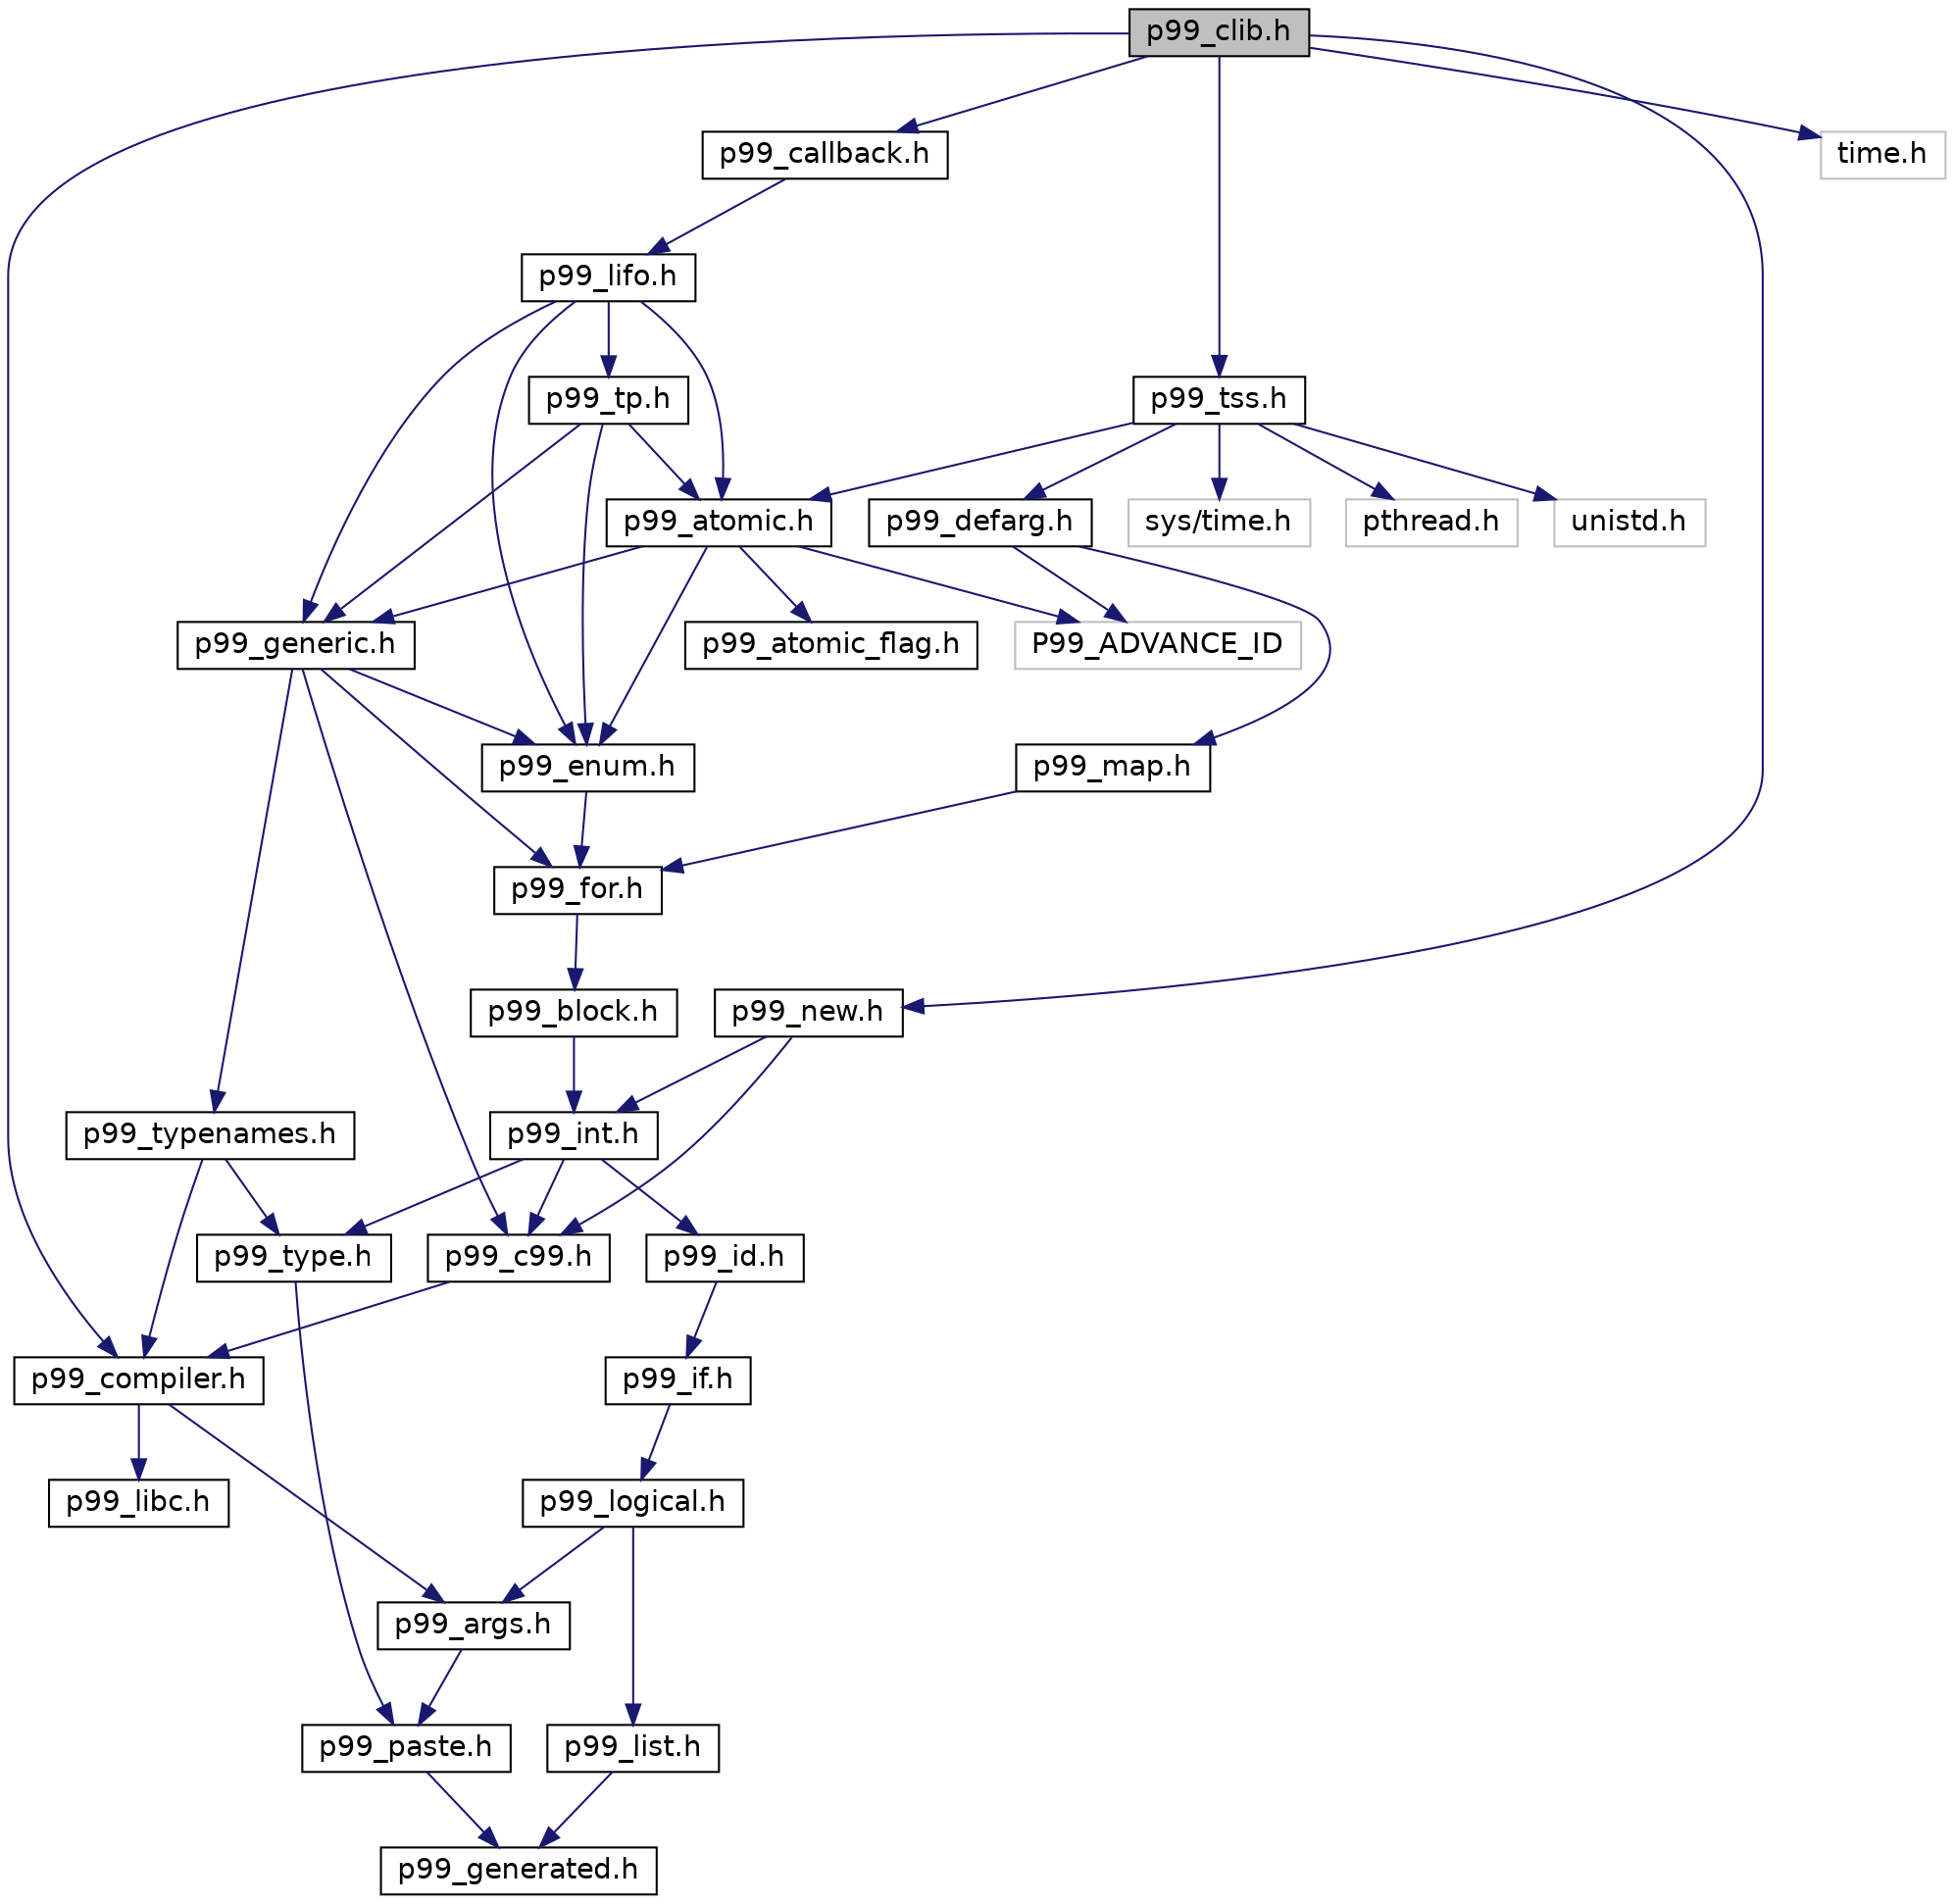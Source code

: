 digraph "p99_clib.h"
{
 // LATEX_PDF_SIZE
  edge [fontname="Helvetica",fontsize="14",labelfontname="Helvetica",labelfontsize="14"];
  node [fontname="Helvetica",fontsize="14",shape=record];
  Node1 [label="p99_clib.h",height=0.2,width=0.4,color="black", fillcolor="grey75", style="filled", fontcolor="black",tooltip=" "];
  Node1 -> Node2 [color="midnightblue",fontsize="14",style="solid",fontname="Helvetica"];
  Node2 [label="p99_compiler.h",height=0.2,width=0.4,color="black", fillcolor="white", style="filled",URL="$p99__compiler_8h.html",tooltip="Group compiler dependencies together in one file."];
  Node2 -> Node3 [color="midnightblue",fontsize="14",style="solid",fontname="Helvetica"];
  Node3 [label="p99_args.h",height=0.2,width=0.4,color="black", fillcolor="white", style="filled",URL="$p99__args_8h.html",tooltip="Providing macros that handle variadic macro argument lists."];
  Node3 -> Node4 [color="midnightblue",fontsize="14",style="solid",fontname="Helvetica"];
  Node4 [label="p99_paste.h",height=0.2,width=0.4,color="black", fillcolor="white", style="filled",URL="$p99__paste_8h.html",tooltip="macros that paste tokens in a predictable way"];
  Node4 -> Node5 [color="midnightblue",fontsize="14",style="solid",fontname="Helvetica"];
  Node5 [label="p99_generated.h",height=0.2,width=0.4,color="black", fillcolor="white", style="filled",URL="$p99__generated_8h.html",tooltip="automatically generated macros to handle variadic macros."];
  Node2 -> Node6 [color="midnightblue",fontsize="14",style="solid",fontname="Helvetica"];
  Node6 [label="p99_libc.h",height=0.2,width=0.4,color="black", fillcolor="white", style="filled",URL="$p99__libc_8h.html",tooltip="Group C library dependencies together in one file."];
  Node1 -> Node7 [color="midnightblue",fontsize="14",style="solid",fontname="Helvetica"];
  Node7 [label="p99_new.h",height=0.2,width=0.4,color="black", fillcolor="white", style="filled",URL="$p99__new_8h.html",tooltip="Macros for initialization and allocation."];
  Node7 -> Node8 [color="midnightblue",fontsize="14",style="solid",fontname="Helvetica"];
  Node8 [label="p99_c99.h",height=0.2,width=0.4,color="black", fillcolor="white", style="filled",URL="$p99__c99_8h.html",tooltip="C99 specific include files that are required by the standard."];
  Node8 -> Node2 [color="midnightblue",fontsize="14",style="solid",fontname="Helvetica"];
  Node7 -> Node9 [color="midnightblue",fontsize="14",style="solid",fontname="Helvetica"];
  Node9 [label="p99_int.h",height=0.2,width=0.4,color="black", fillcolor="white", style="filled",URL="$p99__int_8h.html",tooltip="Macros handling integer types and initialization."];
  Node9 -> Node8 [color="midnightblue",fontsize="14",style="solid",fontname="Helvetica"];
  Node9 -> Node10 [color="midnightblue",fontsize="14",style="solid",fontname="Helvetica"];
  Node10 [label="p99_id.h",height=0.2,width=0.4,color="black", fillcolor="white", style="filled",URL="$p99__id_8h.html",tooltip="Implement a simple FILEID that changes each time this file is included somewhere."];
  Node10 -> Node11 [color="midnightblue",fontsize="14",style="solid",fontname="Helvetica"];
  Node11 [label="p99_if.h",height=0.2,width=0.4,color="black", fillcolor="white", style="filled",URL="$p99__if_8h.html",tooltip="preprocessor conditionals to use inside macros"];
  Node11 -> Node12 [color="midnightblue",fontsize="14",style="solid",fontname="Helvetica"];
  Node12 [label="p99_logical.h",height=0.2,width=0.4,color="black", fillcolor="white", style="filled",URL="$p99__logical_8h.html",tooltip="macros to handle Boolean conditions at compile time."];
  Node12 -> Node3 [color="midnightblue",fontsize="14",style="solid",fontname="Helvetica"];
  Node12 -> Node13 [color="midnightblue",fontsize="14",style="solid",fontname="Helvetica"];
  Node13 [label="p99_list.h",height=0.2,width=0.4,color="black", fillcolor="white", style="filled",URL="$p99__list_8h.html",tooltip="Basis macros to process the parameter list of a variadic macro."];
  Node13 -> Node5 [color="midnightblue",fontsize="14",style="solid",fontname="Helvetica"];
  Node9 -> Node14 [color="midnightblue",fontsize="14",style="solid",fontname="Helvetica"];
  Node14 [label="p99_type.h",height=0.2,width=0.4,color="black", fillcolor="white", style="filled",URL="$p99__type_8h.html",tooltip=" "];
  Node14 -> Node4 [color="midnightblue",fontsize="14",style="solid",fontname="Helvetica"];
  Node1 -> Node15 [color="midnightblue",fontsize="14",style="solid",fontname="Helvetica"];
  Node15 [label="p99_callback.h",height=0.2,width=0.4,color="black", fillcolor="white", style="filled",URL="$p99__callback_8h.html",tooltip=" "];
  Node15 -> Node16 [color="midnightblue",fontsize="14",style="solid",fontname="Helvetica"];
  Node16 [label="p99_lifo.h",height=0.2,width=0.4,color="black", fillcolor="white", style="filled",URL="$p99__lifo_8h.html",tooltip=" "];
  Node16 -> Node17 [color="midnightblue",fontsize="14",style="solid",fontname="Helvetica"];
  Node17 [label="p99_enum.h",height=0.2,width=0.4,color="black", fillcolor="white", style="filled",URL="$p99__enum_8h.html",tooltip=" "];
  Node17 -> Node18 [color="midnightblue",fontsize="14",style="solid",fontname="Helvetica"];
  Node18 [label="p99_for.h",height=0.2,width=0.4,color="black", fillcolor="white", style="filled",URL="$p99__for_8h.html",tooltip="A preprocessor for loop implementation and some derived list handling macros."];
  Node18 -> Node19 [color="midnightblue",fontsize="14",style="solid",fontname="Helvetica"];
  Node19 [label="p99_block.h",height=0.2,width=0.4,color="black", fillcolor="white", style="filled",URL="$p99__block_8h.html",tooltip="Macros that implement controlling blocks."];
  Node19 -> Node9 [color="midnightblue",fontsize="14",style="solid",fontname="Helvetica"];
  Node16 -> Node20 [color="midnightblue",fontsize="14",style="solid",fontname="Helvetica"];
  Node20 [label="p99_generic.h",height=0.2,width=0.4,color="black", fillcolor="white", style="filled",URL="$p99__generic_8h.html",tooltip=" "];
  Node20 -> Node18 [color="midnightblue",fontsize="14",style="solid",fontname="Helvetica"];
  Node20 -> Node17 [color="midnightblue",fontsize="14",style="solid",fontname="Helvetica"];
  Node20 -> Node21 [color="midnightblue",fontsize="14",style="solid",fontname="Helvetica"];
  Node21 [label="p99_typenames.h",height=0.2,width=0.4,color="black", fillcolor="white", style="filled",URL="$p99__typenames_8h.html",tooltip="Declare types derived from the standard types."];
  Node21 -> Node2 [color="midnightblue",fontsize="14",style="solid",fontname="Helvetica"];
  Node21 -> Node14 [color="midnightblue",fontsize="14",style="solid",fontname="Helvetica"];
  Node20 -> Node8 [color="midnightblue",fontsize="14",style="solid",fontname="Helvetica"];
  Node16 -> Node22 [color="midnightblue",fontsize="14",style="solid",fontname="Helvetica"];
  Node22 [label="p99_atomic.h",height=0.2,width=0.4,color="black", fillcolor="white", style="filled",URL="$p99__atomic_8h.html",tooltip=" "];
  Node22 -> Node17 [color="midnightblue",fontsize="14",style="solid",fontname="Helvetica"];
  Node22 -> Node20 [color="midnightblue",fontsize="14",style="solid",fontname="Helvetica"];
  Node22 -> Node23 [color="midnightblue",fontsize="14",style="solid",fontname="Helvetica"];
  Node23 [label="P99_ADVANCE_ID",height=0.2,width=0.4,color="grey75", fillcolor="white", style="filled",tooltip=" "];
  Node22 -> Node24 [color="midnightblue",fontsize="14",style="solid",fontname="Helvetica"];
  Node24 [label="p99_atomic_flag.h",height=0.2,width=0.4,color="black", fillcolor="white", style="filled",URL="$p99__atomic__flag_8h.html",tooltip=" "];
  Node16 -> Node25 [color="midnightblue",fontsize="14",style="solid",fontname="Helvetica"];
  Node25 [label="p99_tp.h",height=0.2,width=0.4,color="black", fillcolor="white", style="filled",URL="$p99__tp_8h.html",tooltip=" "];
  Node25 -> Node17 [color="midnightblue",fontsize="14",style="solid",fontname="Helvetica"];
  Node25 -> Node20 [color="midnightblue",fontsize="14",style="solid",fontname="Helvetica"];
  Node25 -> Node22 [color="midnightblue",fontsize="14",style="solid",fontname="Helvetica"];
  Node1 -> Node26 [color="midnightblue",fontsize="14",style="solid",fontname="Helvetica"];
  Node26 [label="p99_tss.h",height=0.2,width=0.4,color="black", fillcolor="white", style="filled",URL="$p99__tss_8h.html",tooltip=" "];
  Node26 -> Node27 [color="midnightblue",fontsize="14",style="solid",fontname="Helvetica"];
  Node27 [label="unistd.h",height=0.2,width=0.4,color="grey75", fillcolor="white", style="filled",tooltip=" "];
  Node26 -> Node28 [color="midnightblue",fontsize="14",style="solid",fontname="Helvetica"];
  Node28 [label="sys/time.h",height=0.2,width=0.4,color="grey75", fillcolor="white", style="filled",tooltip=" "];
  Node26 -> Node29 [color="midnightblue",fontsize="14",style="solid",fontname="Helvetica"];
  Node29 [label="pthread.h",height=0.2,width=0.4,color="grey75", fillcolor="white", style="filled",tooltip=" "];
  Node26 -> Node30 [color="midnightblue",fontsize="14",style="solid",fontname="Helvetica"];
  Node30 [label="p99_defarg.h",height=0.2,width=0.4,color="black", fillcolor="white", style="filled",URL="$p99__defarg_8h.html",tooltip="Macros for default arguments to functions."];
  Node30 -> Node31 [color="midnightblue",fontsize="14",style="solid",fontname="Helvetica"];
  Node31 [label="p99_map.h",height=0.2,width=0.4,color="black", fillcolor="white", style="filled",URL="$p99__map_8h.html",tooltip="macros to produce lists of statements or declarations."];
  Node31 -> Node18 [color="midnightblue",fontsize="14",style="solid",fontname="Helvetica"];
  Node30 -> Node23 [color="midnightblue",fontsize="14",style="solid",fontname="Helvetica"];
  Node26 -> Node22 [color="midnightblue",fontsize="14",style="solid",fontname="Helvetica"];
  Node1 -> Node32 [color="midnightblue",fontsize="14",style="solid",fontname="Helvetica"];
  Node32 [label="time.h",height=0.2,width=0.4,color="grey75", fillcolor="white", style="filled",tooltip=" "];
}
